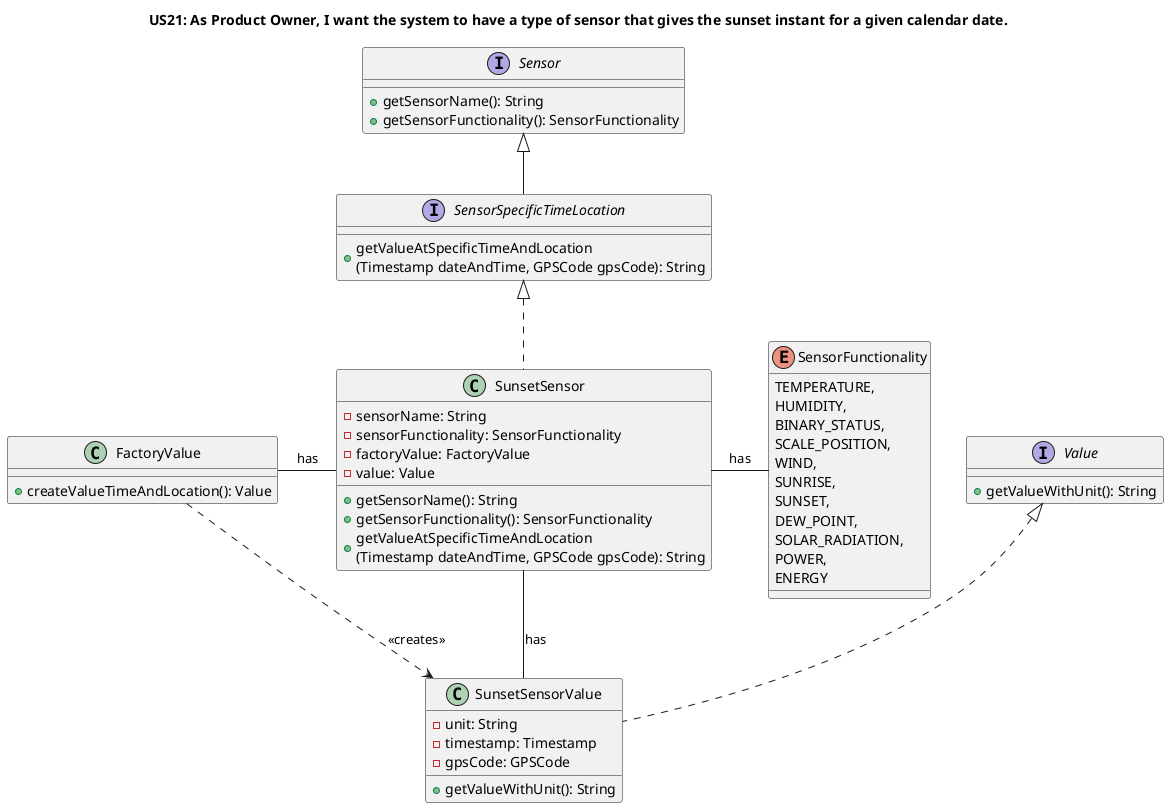 @startuml
title US21: As Product Owner, I want the system to have a type of sensor that gives the sunset instant for a given calendar date.
'https://plantuml.com/class-diagram

interface Sensor {
+getSensorName(): String
+getSensorFunctionality(): SensorFunctionality
}

interface SensorSpecificTimeLocation extends Sensor{
+getValueAtSpecificTimeAndLocation\n(Timestamp dateAndTime, GPSCode gpsCode): String
}

class SunsetSensor implements SensorSpecificTimeLocation{
-sensorName: String
-sensorFunctionality: SensorFunctionality
-factoryValue: FactoryValue
-value: Value
+getSensorName(): String
+getSensorFunctionality(): SensorFunctionality
+getValueAtSpecificTimeAndLocation\n(Timestamp dateAndTime, GPSCode gpsCode): String
}

class FactoryValue {
+createValueTimeAndLocation(): Value
}

enum SensorFunctionality {
    TEMPERATURE,
    HUMIDITY,
    BINARY_STATUS,
    SCALE_POSITION,
    WIND,
    SUNRISE,
    SUNSET,
    DEW_POINT,
    SOLAR_RADIATION,
    POWER,
    ENERGY
    }

class SunsetSensorValue implements Value{
-unit: String
-timestamp: Timestamp
-gpsCode: GPSCode
+getValueWithUnit(): String
}

interface Value {
+getValueWithUnit(): String
}

FactoryValue - SunsetSensor: has
FactoryValue ..> SunsetSensorValue: <<creates>>
SunsetSensor - SensorFunctionality: has
SunsetSensor -- SunsetSensorValue: has
@enduml
